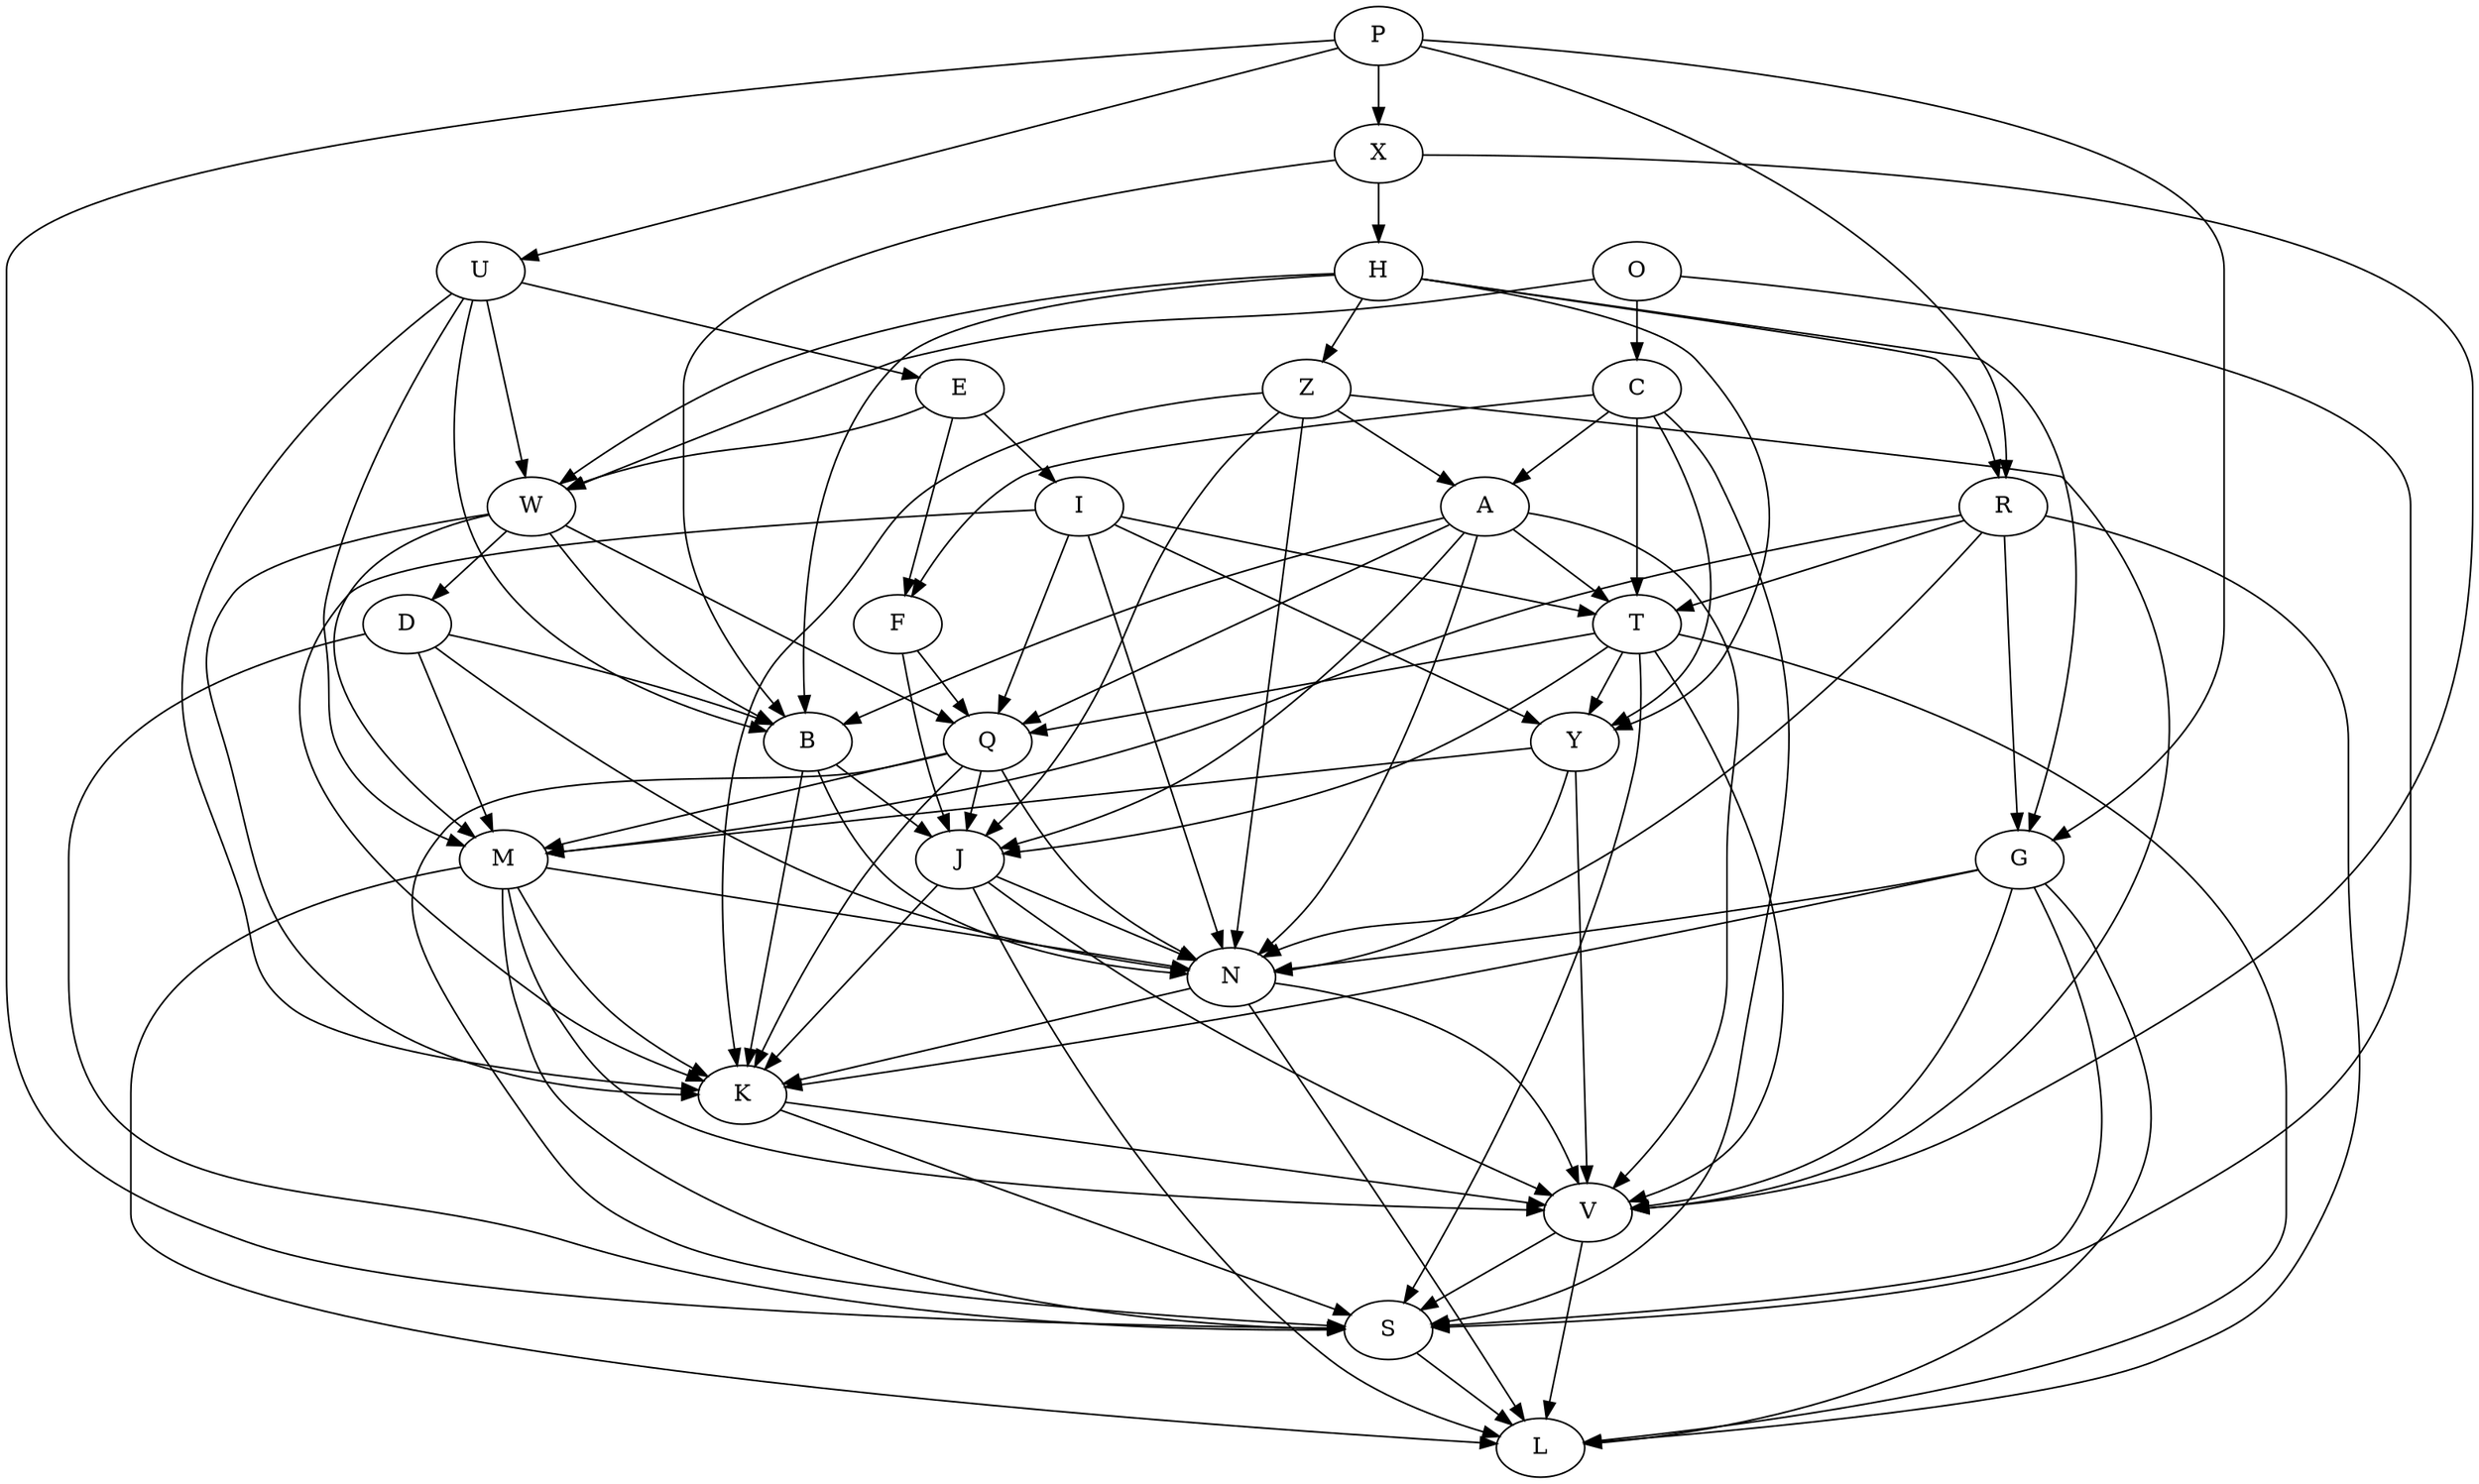 strict digraph Day07 {
        A -> B
        A -> J
        A -> N
        A -> Q
        A -> T
        A -> V
        B -> J
        B -> K
        B -> N
        C -> A
        C -> F
        C -> S
        C -> T
        C -> Y
        D -> B
        D -> M
        D -> N
        D -> S
        E -> F
        E -> I
        E -> W
        F -> J
        F -> Q
        G -> K
        G -> L
        G -> N
        G -> S
        G -> V
        H -> B
        H -> G
        H -> R
        H -> W
        H -> Y
        H -> Z
        I -> K
        I -> N
        I -> Q
        I -> T
        I -> Y
        J -> K
        J -> L
        J -> N
        J -> V
        K -> S
        K -> V
        M -> K
        M -> L
        M -> N
        M -> S
        M -> V
        N -> K
        N -> L
        N -> V
        O -> C
        O -> S
        O -> W
        P -> G
        P -> R
        P -> S
        P -> U
        P -> X
        Q -> J
        Q -> K
        Q -> M
        Q -> N
        Q -> S
        R -> G
        R -> L
        R -> M
        R -> N
        R -> T
        S -> L
        T -> J
        T -> L
        T -> Q
        T -> S
        T -> V
        T -> Y
        U -> B
        U -> E
        U -> K
        U -> M
        U -> W
        V -> L
        V -> S
        W -> B
        W -> D
        W -> K
        W -> M
        W -> Q
        X -> B
        X -> H
        X -> V
        Y -> M
        Y -> N
        Y -> V
        Z -> A
        Z -> J
        Z -> K
        Z -> N
        Z -> V
}
